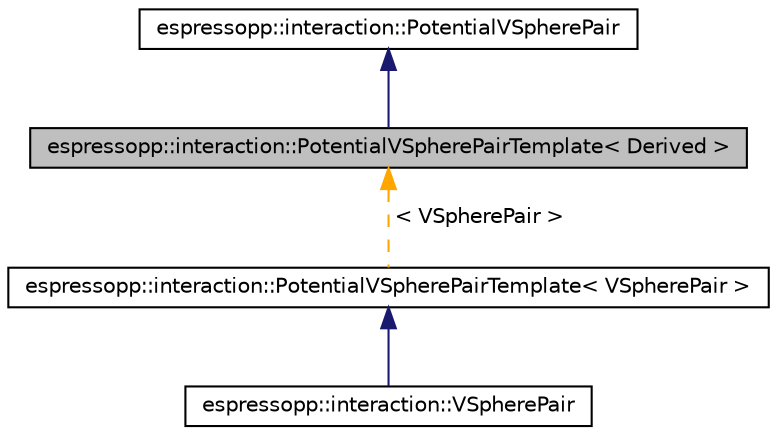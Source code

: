 digraph G
{
  edge [fontname="Helvetica",fontsize="10",labelfontname="Helvetica",labelfontsize="10"];
  node [fontname="Helvetica",fontsize="10",shape=record];
  Node1 [label="espressopp::interaction::PotentialVSpherePairTemplate\< Derived \>",height=0.2,width=0.4,color="black", fillcolor="grey75", style="filled" fontcolor="black"];
  Node2 -> Node1 [dir="back",color="midnightblue",fontsize="10",style="solid",fontname="Helvetica"];
  Node2 [label="espressopp::interaction::PotentialVSpherePair",height=0.2,width=0.4,color="black", fillcolor="white", style="filled",URL="$classespressopp_1_1interaction_1_1PotentialVSpherePair.html"];
  Node1 -> Node3 [dir="back",color="orange",fontsize="10",style="dashed",label=" \< VSpherePair \>" ,fontname="Helvetica"];
  Node3 [label="espressopp::interaction::PotentialVSpherePairTemplate\< VSpherePair \>",height=0.2,width=0.4,color="black", fillcolor="white", style="filled",URL="$classespressopp_1_1interaction_1_1PotentialVSpherePairTemplate.html"];
  Node3 -> Node4 [dir="back",color="midnightblue",fontsize="10",style="solid",fontname="Helvetica"];
  Node4 [label="espressopp::interaction::VSpherePair",height=0.2,width=0.4,color="black", fillcolor="white", style="filled",URL="$classespressopp_1_1interaction_1_1VSpherePair.html",tooltip="This class provides methods to compute forces and energies of the VSpherePair potential."];
}

